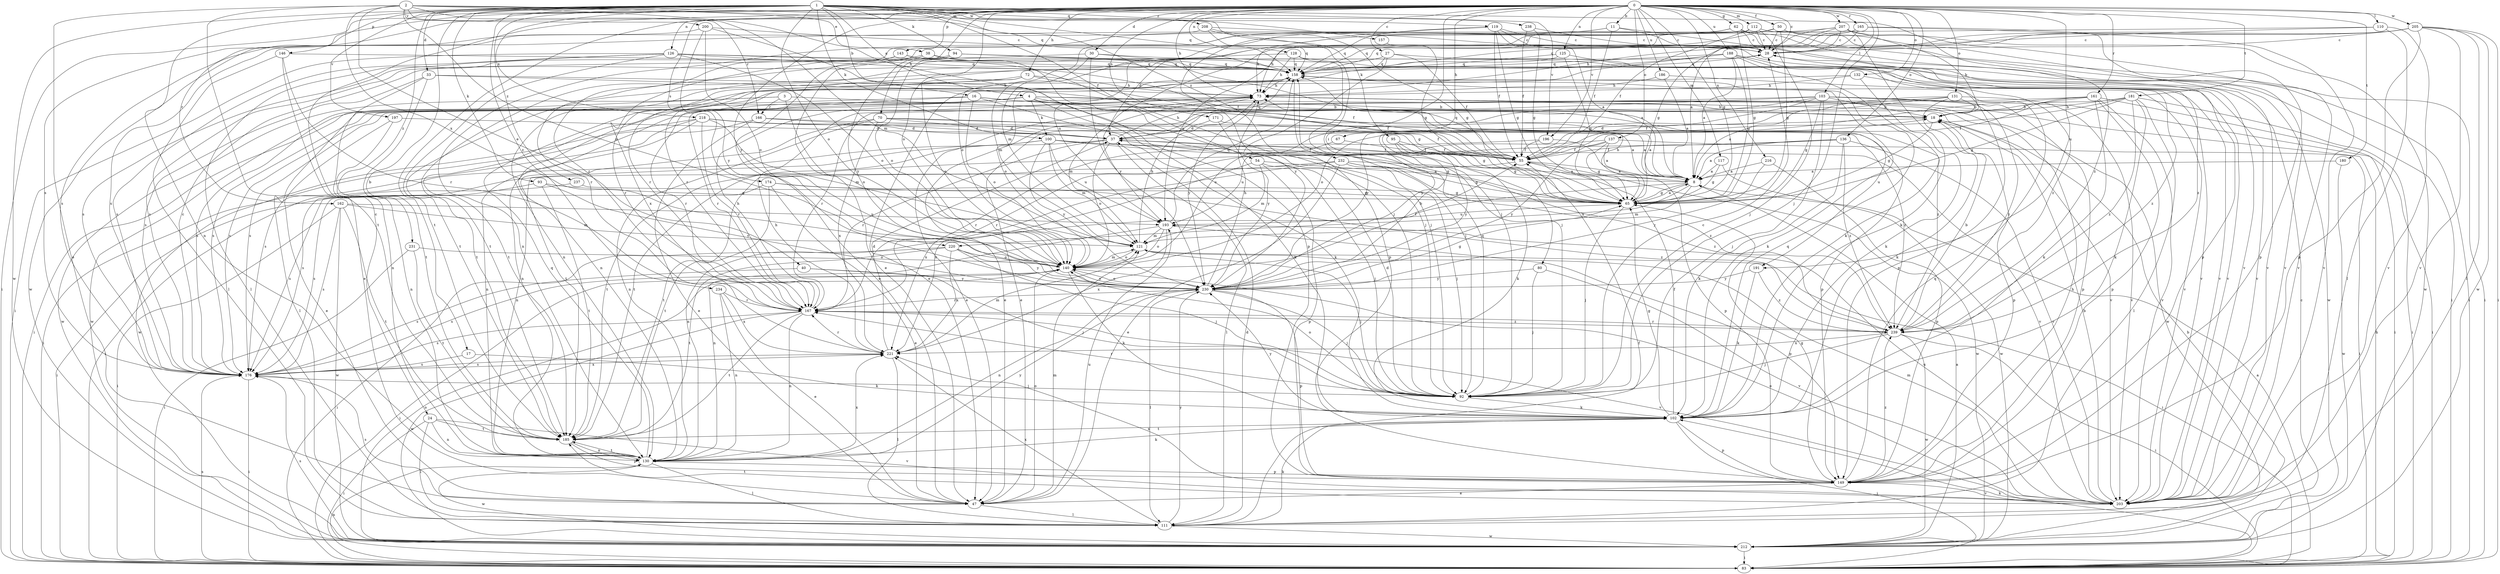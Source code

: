strict digraph  {
0;
1;
2;
3;
4;
8;
11;
16;
17;
18;
24;
27;
28;
30;
33;
37;
38;
40;
47;
50;
54;
55;
62;
65;
67;
70;
72;
73;
80;
83;
92;
93;
94;
95;
100;
102;
103;
110;
111;
112;
117;
119;
121;
125;
126;
128;
130;
131;
132;
136;
137;
140;
143;
146;
149;
157;
158;
161;
162;
165;
166;
167;
171;
174;
176;
180;
181;
185;
186;
188;
191;
193;
196;
197;
200;
203;
205;
207;
208;
212;
216;
218;
220;
221;
230;
231;
232;
234;
237;
238;
239;
0 -> 11  [label=b];
0 -> 24  [label=c];
0 -> 27  [label=c];
0 -> 28  [label=c];
0 -> 30  [label=d];
0 -> 50  [label=f];
0 -> 62  [label=g];
0 -> 65  [label=g];
0 -> 67  [label=h];
0 -> 70  [label=h];
0 -> 72  [label=h];
0 -> 73  [label=h];
0 -> 80  [label=i];
0 -> 83  [label=i];
0 -> 92  [label=j];
0 -> 103  [label=l];
0 -> 110  [label=l];
0 -> 112  [label=m];
0 -> 117  [label=m];
0 -> 125  [label=n];
0 -> 126  [label=n];
0 -> 128  [label=n];
0 -> 131  [label=o];
0 -> 132  [label=o];
0 -> 136  [label=o];
0 -> 137  [label=o];
0 -> 140  [label=o];
0 -> 143  [label=p];
0 -> 161  [label=r];
0 -> 162  [label=r];
0 -> 165  [label=r];
0 -> 171  [label=s];
0 -> 174  [label=s];
0 -> 176  [label=s];
0 -> 180  [label=t];
0 -> 181  [label=t];
0 -> 185  [label=t];
0 -> 186  [label=u];
0 -> 188  [label=u];
0 -> 191  [label=u];
0 -> 196  [label=v];
0 -> 205  [label=w];
0 -> 207  [label=w];
0 -> 216  [label=x];
0 -> 230  [label=y];
1 -> 4  [label=a];
1 -> 16  [label=b];
1 -> 17  [label=b];
1 -> 33  [label=d];
1 -> 54  [label=f];
1 -> 93  [label=k];
1 -> 94  [label=k];
1 -> 95  [label=k];
1 -> 100  [label=k];
1 -> 130  [label=n];
1 -> 140  [label=o];
1 -> 146  [label=p];
1 -> 157  [label=q];
1 -> 158  [label=q];
1 -> 196  [label=v];
1 -> 197  [label=v];
1 -> 208  [label=w];
1 -> 212  [label=w];
1 -> 218  [label=x];
1 -> 231  [label=z];
1 -> 232  [label=z];
1 -> 234  [label=z];
1 -> 237  [label=z];
1 -> 238  [label=z];
1 -> 239  [label=z];
2 -> 38  [label=e];
2 -> 40  [label=e];
2 -> 47  [label=e];
2 -> 119  [label=m];
2 -> 121  [label=m];
2 -> 140  [label=o];
2 -> 149  [label=p];
2 -> 158  [label=q];
2 -> 166  [label=r];
2 -> 185  [label=t];
2 -> 200  [label=v];
2 -> 220  [label=x];
3 -> 140  [label=o];
3 -> 149  [label=p];
3 -> 166  [label=r];
3 -> 176  [label=s];
3 -> 212  [label=w];
4 -> 18  [label=b];
4 -> 55  [label=f];
4 -> 83  [label=i];
4 -> 100  [label=k];
4 -> 102  [label=k];
4 -> 111  [label=l];
4 -> 130  [label=n];
4 -> 167  [label=r];
4 -> 191  [label=u];
4 -> 203  [label=v];
8 -> 65  [label=g];
8 -> 121  [label=m];
8 -> 130  [label=n];
8 -> 220  [label=x];
11 -> 28  [label=c];
11 -> 55  [label=f];
11 -> 83  [label=i];
11 -> 130  [label=n];
11 -> 140  [label=o];
16 -> 18  [label=b];
16 -> 102  [label=k];
16 -> 140  [label=o];
16 -> 167  [label=r];
16 -> 212  [label=w];
16 -> 239  [label=z];
17 -> 102  [label=k];
17 -> 176  [label=s];
18 -> 37  [label=d];
18 -> 65  [label=g];
18 -> 149  [label=p];
24 -> 83  [label=i];
24 -> 111  [label=l];
24 -> 130  [label=n];
24 -> 185  [label=t];
24 -> 203  [label=v];
27 -> 55  [label=f];
27 -> 158  [label=q];
27 -> 167  [label=r];
27 -> 203  [label=v];
27 -> 230  [label=y];
28 -> 158  [label=q];
28 -> 212  [label=w];
30 -> 121  [label=m];
30 -> 158  [label=q];
30 -> 176  [label=s];
30 -> 203  [label=v];
30 -> 230  [label=y];
33 -> 55  [label=f];
33 -> 73  [label=h];
33 -> 130  [label=n];
33 -> 176  [label=s];
33 -> 185  [label=t];
37 -> 55  [label=f];
37 -> 73  [label=h];
37 -> 111  [label=l];
37 -> 140  [label=o];
37 -> 158  [label=q];
37 -> 167  [label=r];
37 -> 185  [label=t];
37 -> 239  [label=z];
38 -> 92  [label=j];
38 -> 158  [label=q];
38 -> 167  [label=r];
38 -> 230  [label=y];
40 -> 92  [label=j];
40 -> 176  [label=s];
40 -> 230  [label=y];
47 -> 111  [label=l];
47 -> 121  [label=m];
47 -> 140  [label=o];
47 -> 176  [label=s];
47 -> 193  [label=u];
50 -> 28  [label=c];
50 -> 65  [label=g];
50 -> 73  [label=h];
50 -> 158  [label=q];
50 -> 203  [label=v];
50 -> 212  [label=w];
54 -> 8  [label=a];
54 -> 92  [label=j];
54 -> 121  [label=m];
54 -> 149  [label=p];
54 -> 221  [label=x];
55 -> 8  [label=a];
55 -> 158  [label=q];
55 -> 176  [label=s];
55 -> 212  [label=w];
62 -> 28  [label=c];
62 -> 37  [label=d];
62 -> 65  [label=g];
62 -> 83  [label=i];
62 -> 121  [label=m];
62 -> 149  [label=p];
62 -> 167  [label=r];
62 -> 203  [label=v];
65 -> 8  [label=a];
65 -> 73  [label=h];
65 -> 92  [label=j];
65 -> 193  [label=u];
67 -> 55  [label=f];
67 -> 193  [label=u];
70 -> 8  [label=a];
70 -> 37  [label=d];
70 -> 55  [label=f];
70 -> 130  [label=n];
70 -> 185  [label=t];
70 -> 221  [label=x];
72 -> 65  [label=g];
72 -> 73  [label=h];
72 -> 140  [label=o];
72 -> 167  [label=r];
72 -> 185  [label=t];
73 -> 18  [label=b];
73 -> 47  [label=e];
73 -> 121  [label=m];
73 -> 176  [label=s];
73 -> 212  [label=w];
73 -> 230  [label=y];
80 -> 92  [label=j];
80 -> 203  [label=v];
80 -> 230  [label=y];
83 -> 8  [label=a];
83 -> 73  [label=h];
83 -> 102  [label=k];
83 -> 130  [label=n];
83 -> 176  [label=s];
92 -> 28  [label=c];
92 -> 37  [label=d];
92 -> 102  [label=k];
92 -> 140  [label=o];
92 -> 158  [label=q];
92 -> 167  [label=r];
93 -> 65  [label=g];
93 -> 176  [label=s];
93 -> 185  [label=t];
93 -> 230  [label=y];
94 -> 8  [label=a];
94 -> 140  [label=o];
94 -> 158  [label=q];
94 -> 176  [label=s];
95 -> 55  [label=f];
95 -> 65  [label=g];
95 -> 102  [label=k];
95 -> 230  [label=y];
100 -> 55  [label=f];
100 -> 65  [label=g];
100 -> 83  [label=i];
100 -> 121  [label=m];
100 -> 130  [label=n];
100 -> 193  [label=u];
100 -> 203  [label=v];
100 -> 230  [label=y];
102 -> 55  [label=f];
102 -> 65  [label=g];
102 -> 83  [label=i];
102 -> 149  [label=p];
102 -> 158  [label=q];
102 -> 185  [label=t];
102 -> 230  [label=y];
103 -> 18  [label=b];
103 -> 47  [label=e];
103 -> 55  [label=f];
103 -> 65  [label=g];
103 -> 83  [label=i];
103 -> 92  [label=j];
103 -> 140  [label=o];
103 -> 149  [label=p];
103 -> 167  [label=r];
103 -> 239  [label=z];
110 -> 28  [label=c];
110 -> 111  [label=l];
110 -> 176  [label=s];
110 -> 203  [label=v];
111 -> 37  [label=d];
111 -> 55  [label=f];
111 -> 102  [label=k];
111 -> 212  [label=w];
111 -> 221  [label=x];
111 -> 230  [label=y];
112 -> 28  [label=c];
112 -> 55  [label=f];
112 -> 83  [label=i];
112 -> 92  [label=j];
112 -> 158  [label=q];
112 -> 193  [label=u];
117 -> 8  [label=a];
117 -> 65  [label=g];
117 -> 212  [label=w];
119 -> 8  [label=a];
119 -> 28  [label=c];
119 -> 55  [label=f];
119 -> 65  [label=g];
119 -> 149  [label=p];
119 -> 158  [label=q];
119 -> 203  [label=v];
121 -> 73  [label=h];
121 -> 83  [label=i];
121 -> 92  [label=j];
121 -> 140  [label=o];
125 -> 65  [label=g];
125 -> 158  [label=q];
125 -> 185  [label=t];
125 -> 239  [label=z];
126 -> 55  [label=f];
126 -> 83  [label=i];
126 -> 111  [label=l];
126 -> 140  [label=o];
126 -> 149  [label=p];
126 -> 158  [label=q];
126 -> 176  [label=s];
126 -> 185  [label=t];
128 -> 73  [label=h];
128 -> 92  [label=j];
128 -> 130  [label=n];
128 -> 158  [label=q];
128 -> 203  [label=v];
130 -> 102  [label=k];
130 -> 111  [label=l];
130 -> 149  [label=p];
130 -> 158  [label=q];
130 -> 185  [label=t];
130 -> 212  [label=w];
130 -> 221  [label=x];
130 -> 230  [label=y];
131 -> 8  [label=a];
131 -> 18  [label=b];
131 -> 47  [label=e];
131 -> 102  [label=k];
131 -> 203  [label=v];
131 -> 230  [label=y];
132 -> 73  [label=h];
132 -> 102  [label=k];
132 -> 185  [label=t];
132 -> 239  [label=z];
136 -> 8  [label=a];
136 -> 55  [label=f];
136 -> 102  [label=k];
136 -> 185  [label=t];
136 -> 203  [label=v];
136 -> 239  [label=z];
137 -> 8  [label=a];
137 -> 55  [label=f];
137 -> 65  [label=g];
137 -> 83  [label=i];
137 -> 167  [label=r];
137 -> 230  [label=y];
140 -> 55  [label=f];
140 -> 83  [label=i];
140 -> 102  [label=k];
140 -> 121  [label=m];
140 -> 176  [label=s];
140 -> 230  [label=y];
143 -> 47  [label=e];
143 -> 92  [label=j];
143 -> 158  [label=q];
143 -> 221  [label=x];
146 -> 47  [label=e];
146 -> 111  [label=l];
146 -> 158  [label=q];
146 -> 167  [label=r];
149 -> 47  [label=e];
149 -> 65  [label=g];
149 -> 73  [label=h];
149 -> 158  [label=q];
149 -> 203  [label=v];
149 -> 239  [label=z];
157 -> 65  [label=g];
158 -> 73  [label=h];
158 -> 92  [label=j];
158 -> 102  [label=k];
158 -> 130  [label=n];
158 -> 140  [label=o];
161 -> 18  [label=b];
161 -> 55  [label=f];
161 -> 83  [label=i];
161 -> 102  [label=k];
161 -> 149  [label=p];
161 -> 176  [label=s];
161 -> 203  [label=v];
161 -> 230  [label=y];
162 -> 83  [label=i];
162 -> 121  [label=m];
162 -> 176  [label=s];
162 -> 185  [label=t];
162 -> 193  [label=u];
162 -> 212  [label=w];
165 -> 8  [label=a];
165 -> 28  [label=c];
165 -> 149  [label=p];
165 -> 193  [label=u];
165 -> 203  [label=v];
166 -> 8  [label=a];
166 -> 37  [label=d];
166 -> 47  [label=e];
166 -> 83  [label=i];
167 -> 73  [label=h];
167 -> 130  [label=n];
167 -> 176  [label=s];
167 -> 185  [label=t];
167 -> 203  [label=v];
167 -> 212  [label=w];
167 -> 239  [label=z];
171 -> 37  [label=d];
171 -> 65  [label=g];
171 -> 230  [label=y];
174 -> 47  [label=e];
174 -> 65  [label=g];
174 -> 176  [label=s];
174 -> 185  [label=t];
174 -> 239  [label=z];
176 -> 28  [label=c];
176 -> 83  [label=i];
176 -> 92  [label=j];
176 -> 221  [label=x];
180 -> 8  [label=a];
180 -> 212  [label=w];
181 -> 18  [label=b];
181 -> 65  [label=g];
181 -> 83  [label=i];
181 -> 102  [label=k];
181 -> 111  [label=l];
181 -> 140  [label=o];
181 -> 176  [label=s];
181 -> 239  [label=z];
185 -> 130  [label=n];
185 -> 149  [label=p];
186 -> 8  [label=a];
186 -> 73  [label=h];
186 -> 203  [label=v];
188 -> 8  [label=a];
188 -> 47  [label=e];
188 -> 65  [label=g];
188 -> 102  [label=k];
188 -> 158  [label=q];
188 -> 167  [label=r];
188 -> 203  [label=v];
188 -> 239  [label=z];
191 -> 102  [label=k];
191 -> 230  [label=y];
191 -> 239  [label=z];
193 -> 121  [label=m];
193 -> 130  [label=n];
193 -> 140  [label=o];
193 -> 149  [label=p];
193 -> 158  [label=q];
193 -> 221  [label=x];
196 -> 55  [label=f];
196 -> 149  [label=p];
196 -> 167  [label=r];
197 -> 37  [label=d];
197 -> 47  [label=e];
197 -> 130  [label=n];
200 -> 28  [label=c];
200 -> 92  [label=j];
200 -> 140  [label=o];
200 -> 176  [label=s];
200 -> 230  [label=y];
203 -> 18  [label=b];
203 -> 121  [label=m];
203 -> 140  [label=o];
203 -> 185  [label=t];
203 -> 193  [label=u];
203 -> 221  [label=x];
205 -> 28  [label=c];
205 -> 65  [label=g];
205 -> 73  [label=h];
205 -> 83  [label=i];
205 -> 111  [label=l];
205 -> 149  [label=p];
205 -> 158  [label=q];
205 -> 203  [label=v];
205 -> 212  [label=w];
207 -> 18  [label=b];
207 -> 28  [label=c];
207 -> 47  [label=e];
207 -> 73  [label=h];
207 -> 102  [label=k];
207 -> 193  [label=u];
207 -> 203  [label=v];
208 -> 28  [label=c];
208 -> 65  [label=g];
208 -> 92  [label=j];
208 -> 158  [label=q];
208 -> 212  [label=w];
212 -> 8  [label=a];
212 -> 18  [label=b];
212 -> 28  [label=c];
212 -> 83  [label=i];
212 -> 140  [label=o];
212 -> 176  [label=s];
216 -> 8  [label=a];
216 -> 149  [label=p];
216 -> 230  [label=y];
218 -> 8  [label=a];
218 -> 37  [label=d];
218 -> 121  [label=m];
218 -> 130  [label=n];
218 -> 167  [label=r];
218 -> 176  [label=s];
218 -> 212  [label=w];
218 -> 239  [label=z];
220 -> 83  [label=i];
220 -> 92  [label=j];
220 -> 140  [label=o];
220 -> 185  [label=t];
220 -> 221  [label=x];
220 -> 230  [label=y];
221 -> 37  [label=d];
221 -> 73  [label=h];
221 -> 111  [label=l];
221 -> 121  [label=m];
221 -> 167  [label=r];
221 -> 176  [label=s];
230 -> 18  [label=b];
230 -> 65  [label=g];
230 -> 73  [label=h];
230 -> 92  [label=j];
230 -> 111  [label=l];
230 -> 130  [label=n];
230 -> 140  [label=o];
230 -> 149  [label=p];
230 -> 167  [label=r];
231 -> 83  [label=i];
231 -> 140  [label=o];
231 -> 185  [label=t];
232 -> 8  [label=a];
232 -> 47  [label=e];
232 -> 65  [label=g];
232 -> 92  [label=j];
232 -> 185  [label=t];
232 -> 221  [label=x];
232 -> 239  [label=z];
234 -> 47  [label=e];
234 -> 130  [label=n];
234 -> 167  [label=r];
234 -> 221  [label=x];
237 -> 65  [label=g];
237 -> 83  [label=i];
238 -> 28  [label=c];
238 -> 55  [label=f];
238 -> 65  [label=g];
239 -> 18  [label=b];
239 -> 83  [label=i];
239 -> 92  [label=j];
239 -> 167  [label=r];
239 -> 212  [label=w];
239 -> 221  [label=x];
}
